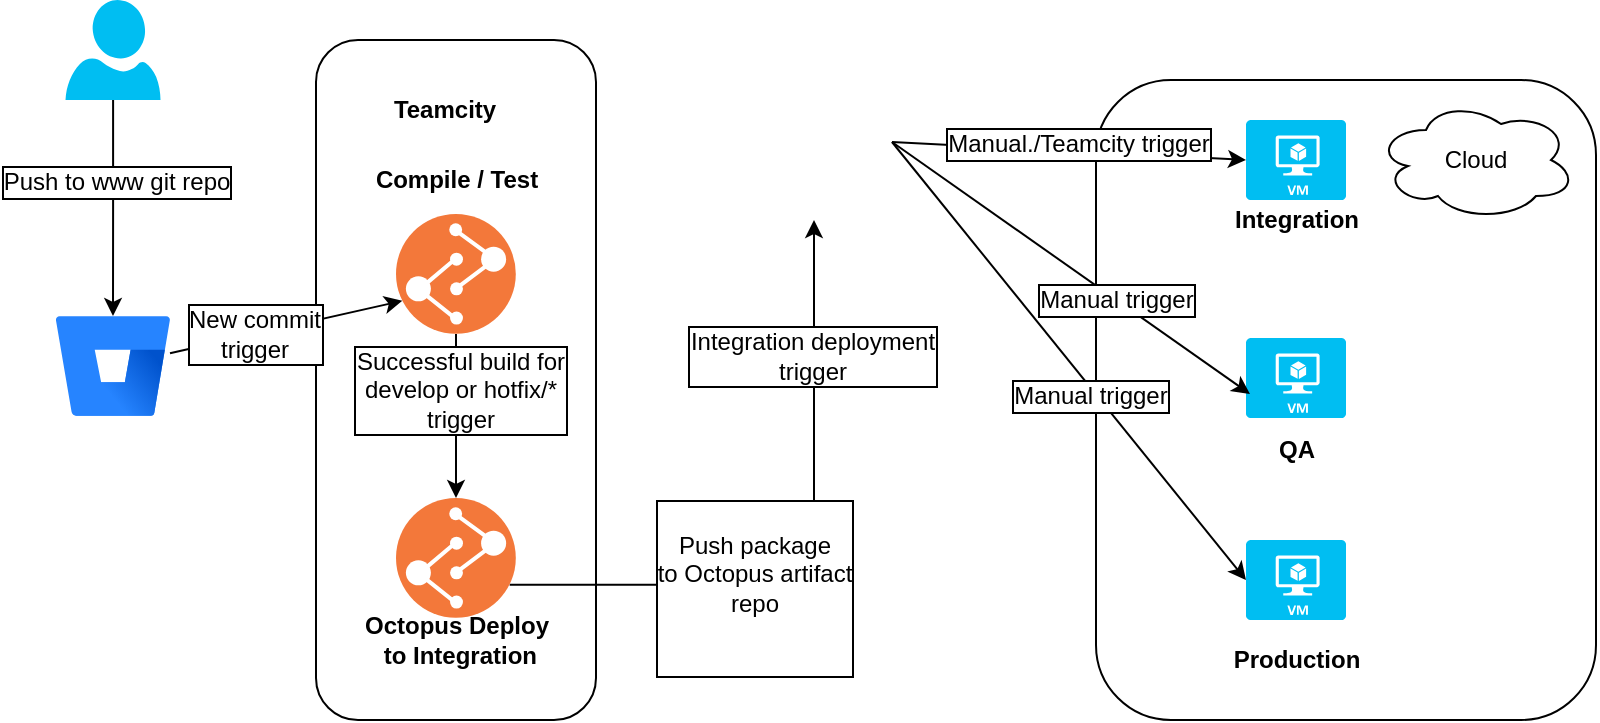 <mxfile version="20.2.3" type="github">
  <diagram id="6VK-nP7q_2ZSDE9GbwMk" name="Page-1">
    <mxGraphModel dx="1422" dy="786" grid="1" gridSize="10" guides="1" tooltips="1" connect="1" arrows="1" fold="1" page="1" pageScale="1" pageWidth="850" pageHeight="1100" math="0" shadow="0">
      <root>
        <mxCell id="0" />
        <mxCell id="1" parent="0" />
        <mxCell id="vy9Qkh8yj5a3LUUhwQxa-1" value="" style="image;image=img/lib/atlassian/Bitbucket_Logo.svg;" vertex="1" parent="1">
          <mxGeometry x="70" y="198" width="57" height="50" as="geometry" />
        </mxCell>
        <mxCell id="vy9Qkh8yj5a3LUUhwQxa-3" value="" style="shape=image;html=1;verticalAlign=top;verticalLabelPosition=bottom;labelBackgroundColor=#ffffff;imageAspect=0;aspect=fixed;image=https://cdn1.iconfinder.com/data/icons/sea-24/32/Artboard_10sea-128.png" vertex="1" parent="1">
          <mxGeometry x="410" y="72" width="78" height="78" as="geometry" />
        </mxCell>
        <mxCell id="vy9Qkh8yj5a3LUUhwQxa-4" value="" style="rounded=1;whiteSpace=wrap;html=1;" vertex="1" parent="1">
          <mxGeometry x="590" y="80" width="250" height="320" as="geometry" />
        </mxCell>
        <mxCell id="vy9Qkh8yj5a3LUUhwQxa-5" value="" style="verticalLabelPosition=bottom;html=1;verticalAlign=top;align=center;strokeColor=none;fillColor=#00BEF2;shape=mxgraph.azure.virtual_machine;" vertex="1" parent="1">
          <mxGeometry x="665" y="100" width="50" height="40" as="geometry" />
        </mxCell>
        <mxCell id="vy9Qkh8yj5a3LUUhwQxa-6" value="" style="verticalLabelPosition=bottom;html=1;verticalAlign=top;align=center;strokeColor=none;fillColor=#00BEF2;shape=mxgraph.azure.virtual_machine;" vertex="1" parent="1">
          <mxGeometry x="665" y="209" width="50" height="40" as="geometry" />
        </mxCell>
        <mxCell id="vy9Qkh8yj5a3LUUhwQxa-7" value="" style="verticalLabelPosition=bottom;html=1;verticalAlign=top;align=center;strokeColor=none;fillColor=#00BEF2;shape=mxgraph.azure.virtual_machine;" vertex="1" parent="1">
          <mxGeometry x="665" y="310" width="50" height="40" as="geometry" />
        </mxCell>
        <mxCell id="vy9Qkh8yj5a3LUUhwQxa-8" value="Cloud" style="ellipse;shape=cloud;whiteSpace=wrap;html=1;align=center;" vertex="1" parent="1">
          <mxGeometry x="730" y="90" width="100" height="60" as="geometry" />
        </mxCell>
        <mxCell id="vy9Qkh8yj5a3LUUhwQxa-15" value="" style="edgeStyle=orthogonalEdgeStyle;rounded=0;orthogonalLoop=1;jettySize=auto;html=1;fontSize=12;" edge="1" parent="1" source="vy9Qkh8yj5a3LUUhwQxa-9" target="vy9Qkh8yj5a3LUUhwQxa-1">
          <mxGeometry relative="1" as="geometry" />
        </mxCell>
        <mxCell id="vy9Qkh8yj5a3LUUhwQxa-16" value="Push to www git repo" style="edgeLabel;html=1;align=center;verticalAlign=middle;resizable=0;points=[];fontSize=12;labelBorderColor=default;" vertex="1" connectable="0" parent="vy9Qkh8yj5a3LUUhwQxa-15">
          <mxGeometry x="-0.241" y="1" relative="1" as="geometry">
            <mxPoint as="offset" />
          </mxGeometry>
        </mxCell>
        <mxCell id="vy9Qkh8yj5a3LUUhwQxa-18" value="" style="rounded=1;whiteSpace=wrap;html=1;" vertex="1" parent="1">
          <mxGeometry x="200" y="60" width="140" height="340" as="geometry" />
        </mxCell>
        <mxCell id="vy9Qkh8yj5a3LUUhwQxa-9" value="" style="verticalLabelPosition=bottom;html=1;verticalAlign=top;align=center;strokeColor=none;fillColor=#00BEF2;shape=mxgraph.azure.user;" vertex="1" parent="1">
          <mxGeometry x="74.75" y="40" width="47.5" height="50" as="geometry" />
        </mxCell>
        <mxCell id="vy9Qkh8yj5a3LUUhwQxa-10" value="Integration" style="text;strokeColor=none;fillColor=none;html=1;fontSize=12;fontStyle=1;verticalAlign=middle;align=center;" vertex="1" parent="1">
          <mxGeometry x="640" y="130" width="100" height="40" as="geometry" />
        </mxCell>
        <mxCell id="vy9Qkh8yj5a3LUUhwQxa-11" value="QA" style="text;strokeColor=none;fillColor=none;html=1;fontSize=12;fontStyle=1;verticalAlign=middle;align=center;" vertex="1" parent="1">
          <mxGeometry x="640" y="245" width="100" height="40" as="geometry" />
        </mxCell>
        <mxCell id="vy9Qkh8yj5a3LUUhwQxa-12" value="Production" style="text;strokeColor=none;fillColor=none;html=1;fontSize=12;fontStyle=1;verticalAlign=middle;align=center;" vertex="1" parent="1">
          <mxGeometry x="640" y="350" width="100" height="40" as="geometry" />
        </mxCell>
        <mxCell id="vy9Qkh8yj5a3LUUhwQxa-13" value="Teamcity" style="text;strokeColor=none;fillColor=none;html=1;fontSize=12;fontStyle=1;verticalAlign=middle;align=center;" vertex="1" parent="1">
          <mxGeometry x="214" y="80" width="100" height="30" as="geometry" />
        </mxCell>
        <mxCell id="vy9Qkh8yj5a3LUUhwQxa-2" value="" style="shape=image;html=1;verticalAlign=top;verticalLabelPosition=bottom;labelBackgroundColor=#ffffff;imageAspect=0;aspect=fixed;image=https://cdn4.iconfinder.com/data/icons/humility-icons-MERGE/48x48/apps/control-center2.png" vertex="1" parent="1">
          <mxGeometry x="240" y="40" width="48" height="48" as="geometry" />
        </mxCell>
        <mxCell id="vy9Qkh8yj5a3LUUhwQxa-26" value="" style="edgeStyle=none;rounded=0;orthogonalLoop=1;jettySize=auto;html=1;fontSize=12;" edge="1" parent="1" source="vy9Qkh8yj5a3LUUhwQxa-19" target="vy9Qkh8yj5a3LUUhwQxa-22">
          <mxGeometry relative="1" as="geometry" />
        </mxCell>
        <mxCell id="vy9Qkh8yj5a3LUUhwQxa-27" value="Successful build for&lt;br&gt;develop or hotfix/*&lt;br&gt;trigger" style="edgeLabel;html=1;align=center;verticalAlign=middle;resizable=0;points=[];fontSize=12;labelBorderColor=default;" vertex="1" connectable="0" parent="vy9Qkh8yj5a3LUUhwQxa-26">
          <mxGeometry x="-0.317" y="2" relative="1" as="geometry">
            <mxPoint as="offset" />
          </mxGeometry>
        </mxCell>
        <mxCell id="vy9Qkh8yj5a3LUUhwQxa-19" value="" style="aspect=fixed;perimeter=ellipsePerimeter;html=1;align=center;shadow=0;dashed=0;fontColor=#4277BB;labelBackgroundColor=#ffffff;fontSize=12;spacingTop=3;image;image=img/lib/ibm/devops/build_test.svg;" vertex="1" parent="1">
          <mxGeometry x="240" y="147" width="60" height="60" as="geometry" />
        </mxCell>
        <mxCell id="vy9Qkh8yj5a3LUUhwQxa-20" value="Compile / Test" style="text;strokeColor=none;fillColor=none;html=1;fontSize=12;fontStyle=1;verticalAlign=middle;align=center;" vertex="1" parent="1">
          <mxGeometry x="220" y="110" width="100" height="40" as="geometry" />
        </mxCell>
        <mxCell id="vy9Qkh8yj5a3LUUhwQxa-21" value="" style="rounded=0;orthogonalLoop=1;jettySize=auto;html=1;fontSize=12;entryX=0;entryY=0.75;entryDx=0;entryDy=0;" edge="1" parent="1" source="vy9Qkh8yj5a3LUUhwQxa-1" target="vy9Qkh8yj5a3LUUhwQxa-19">
          <mxGeometry relative="1" as="geometry" />
        </mxCell>
        <mxCell id="vy9Qkh8yj5a3LUUhwQxa-24" value="New commit&lt;br&gt;trigger" style="edgeLabel;html=1;align=center;verticalAlign=middle;resizable=0;points=[];fontSize=12;labelBorderColor=default;" vertex="1" connectable="0" parent="vy9Qkh8yj5a3LUUhwQxa-21">
          <mxGeometry x="-0.317" y="2" relative="1" as="geometry">
            <mxPoint x="3" y="1" as="offset" />
          </mxGeometry>
        </mxCell>
        <mxCell id="vy9Qkh8yj5a3LUUhwQxa-30" style="edgeStyle=orthogonalEdgeStyle;rounded=0;orthogonalLoop=1;jettySize=auto;html=1;exitX=1;exitY=0.75;exitDx=0;exitDy=0;entryX=0.5;entryY=1;entryDx=0;entryDy=0;fontSize=12;" edge="1" parent="1" source="vy9Qkh8yj5a3LUUhwQxa-22" target="vy9Qkh8yj5a3LUUhwQxa-3">
          <mxGeometry relative="1" as="geometry" />
        </mxCell>
        <mxCell id="vy9Qkh8yj5a3LUUhwQxa-31" value="&#xa;&lt;span style=&quot;color: rgb(0, 0, 0); font-family: Helvetica; font-size: 12px; font-style: normal; font-variant-ligatures: normal; font-variant-caps: normal; font-weight: 400; letter-spacing: normal; orphans: 2; text-align: center; text-indent: 0px; text-transform: none; widows: 2; word-spacing: 0px; -webkit-text-stroke-width: 0px; background-color: rgb(255, 255, 255); text-decoration-thickness: initial; text-decoration-style: initial; text-decoration-color: initial; float: none; display: inline !important;&quot;&gt;Push package&lt;/span&gt;&lt;br style=&quot;color: rgb(0, 0, 0); font-family: Helvetica; font-size: 12px; font-style: normal; font-variant-ligatures: normal; font-variant-caps: normal; font-weight: 400; letter-spacing: normal; orphans: 2; text-align: center; text-indent: 0px; text-transform: none; widows: 2; word-spacing: 0px; -webkit-text-stroke-width: 0px; text-decoration-thickness: initial; text-decoration-style: initial; text-decoration-color: initial;&quot;&gt;&lt;span style=&quot;color: rgb(0, 0, 0); font-family: Helvetica; font-size: 12px; font-style: normal; font-variant-ligatures: normal; font-variant-caps: normal; font-weight: 400; letter-spacing: normal; orphans: 2; text-align: center; text-indent: 0px; text-transform: none; widows: 2; word-spacing: 0px; -webkit-text-stroke-width: 0px; background-color: rgb(255, 255, 255); text-decoration-thickness: initial; text-decoration-style: initial; text-decoration-color: initial; float: none; display: inline !important;&quot;&gt;to Octopus artifact&lt;/span&gt;&lt;br style=&quot;color: rgb(0, 0, 0); font-family: Helvetica; font-size: 12px; font-style: normal; font-variant-ligatures: normal; font-variant-caps: normal; font-weight: 400; letter-spacing: normal; orphans: 2; text-align: center; text-indent: 0px; text-transform: none; widows: 2; word-spacing: 0px; -webkit-text-stroke-width: 0px; text-decoration-thickness: initial; text-decoration-style: initial; text-decoration-color: initial;&quot;&gt;&lt;span style=&quot;color: rgb(0, 0, 0); font-family: Helvetica; font-size: 12px; font-style: normal; font-variant-ligatures: normal; font-variant-caps: normal; font-weight: 400; letter-spacing: normal; orphans: 2; text-align: center; text-indent: 0px; text-transform: none; widows: 2; word-spacing: 0px; -webkit-text-stroke-width: 0px; background-color: rgb(255, 255, 255); text-decoration-thickness: initial; text-decoration-style: initial; text-decoration-color: initial; float: none; display: inline !important;&quot;&gt;repo&lt;/span&gt;&#xa;&#xa;" style="edgeLabel;html=1;align=center;verticalAlign=middle;resizable=0;points=[];fontSize=12;labelBorderColor=default;" vertex="1" connectable="0" parent="vy9Qkh8yj5a3LUUhwQxa-30">
          <mxGeometry x="-0.275" y="-1" relative="1" as="geometry">
            <mxPoint as="offset" />
          </mxGeometry>
        </mxCell>
        <mxCell id="vy9Qkh8yj5a3LUUhwQxa-32" value="Integration deployment&lt;br&gt;trigger" style="edgeLabel;html=1;align=center;verticalAlign=middle;resizable=0;points=[];fontSize=12;labelBorderColor=default;" vertex="1" connectable="0" parent="vy9Qkh8yj5a3LUUhwQxa-30">
          <mxGeometry x="0.594" y="1" relative="1" as="geometry">
            <mxPoint as="offset" />
          </mxGeometry>
        </mxCell>
        <mxCell id="vy9Qkh8yj5a3LUUhwQxa-22" value="" style="aspect=fixed;perimeter=ellipsePerimeter;html=1;align=center;shadow=0;dashed=0;fontColor=#4277BB;labelBackgroundColor=#ffffff;fontSize=12;spacingTop=3;image;image=img/lib/ibm/devops/build_test.svg;" vertex="1" parent="1">
          <mxGeometry x="240" y="289" width="60" height="60" as="geometry" />
        </mxCell>
        <mxCell id="vy9Qkh8yj5a3LUUhwQxa-23" value="Octopus Deploy&lt;br&gt;&amp;nbsp;to Integration" style="text;strokeColor=none;fillColor=none;html=1;fontSize=12;fontStyle=1;verticalAlign=middle;align=center;" vertex="1" parent="1">
          <mxGeometry x="220" y="340" width="100" height="40" as="geometry" />
        </mxCell>
        <mxCell id="vy9Qkh8yj5a3LUUhwQxa-34" style="rounded=0;orthogonalLoop=1;jettySize=auto;html=1;exitX=1;exitY=0.5;exitDx=0;exitDy=0;entryX=0;entryY=0.5;entryDx=0;entryDy=0;entryPerimeter=0;fontSize=12;" edge="1" parent="1" source="vy9Qkh8yj5a3LUUhwQxa-3" target="vy9Qkh8yj5a3LUUhwQxa-5">
          <mxGeometry relative="1" as="geometry" />
        </mxCell>
        <mxCell id="vy9Qkh8yj5a3LUUhwQxa-38" value="Manual./Teamcity trigger" style="edgeLabel;html=1;align=center;verticalAlign=middle;resizable=0;points=[];fontSize=12;labelBorderColor=default;" vertex="1" connectable="0" parent="vy9Qkh8yj5a3LUUhwQxa-34">
          <mxGeometry x="-0.265" y="-1" relative="1" as="geometry">
            <mxPoint x="28" y="-4" as="offset" />
          </mxGeometry>
        </mxCell>
        <mxCell id="vy9Qkh8yj5a3LUUhwQxa-36" style="edgeStyle=none;rounded=0;orthogonalLoop=1;jettySize=auto;html=1;exitX=1;exitY=0.5;exitDx=0;exitDy=0;entryX=0;entryY=0.5;entryDx=0;entryDy=0;entryPerimeter=0;fontSize=12;" edge="1" parent="1" source="vy9Qkh8yj5a3LUUhwQxa-3" target="vy9Qkh8yj5a3LUUhwQxa-7">
          <mxGeometry relative="1" as="geometry" />
        </mxCell>
        <mxCell id="vy9Qkh8yj5a3LUUhwQxa-40" value="Manual trigger" style="edgeLabel;html=1;align=center;verticalAlign=middle;resizable=0;points=[];fontSize=12;labelBorderColor=default;" vertex="1" connectable="0" parent="vy9Qkh8yj5a3LUUhwQxa-36">
          <mxGeometry x="0.143" y="-3" relative="1" as="geometry">
            <mxPoint as="offset" />
          </mxGeometry>
        </mxCell>
        <mxCell id="vy9Qkh8yj5a3LUUhwQxa-35" style="edgeStyle=none;rounded=0;orthogonalLoop=1;jettySize=auto;html=1;exitX=1;exitY=0.5;exitDx=0;exitDy=0;entryX=0.04;entryY=0.7;entryDx=0;entryDy=0;entryPerimeter=0;fontSize=12;" edge="1" parent="1" source="vy9Qkh8yj5a3LUUhwQxa-3" target="vy9Qkh8yj5a3LUUhwQxa-6">
          <mxGeometry relative="1" as="geometry" />
        </mxCell>
        <mxCell id="vy9Qkh8yj5a3LUUhwQxa-39" value="Manual trigger" style="edgeLabel;html=1;align=center;verticalAlign=middle;resizable=0;points=[];fontSize=12;labelBorderColor=default;" vertex="1" connectable="0" parent="vy9Qkh8yj5a3LUUhwQxa-35">
          <mxGeometry x="0.13" y="1" relative="1" as="geometry">
            <mxPoint x="10" y="8" as="offset" />
          </mxGeometry>
        </mxCell>
      </root>
    </mxGraphModel>
  </diagram>
</mxfile>

